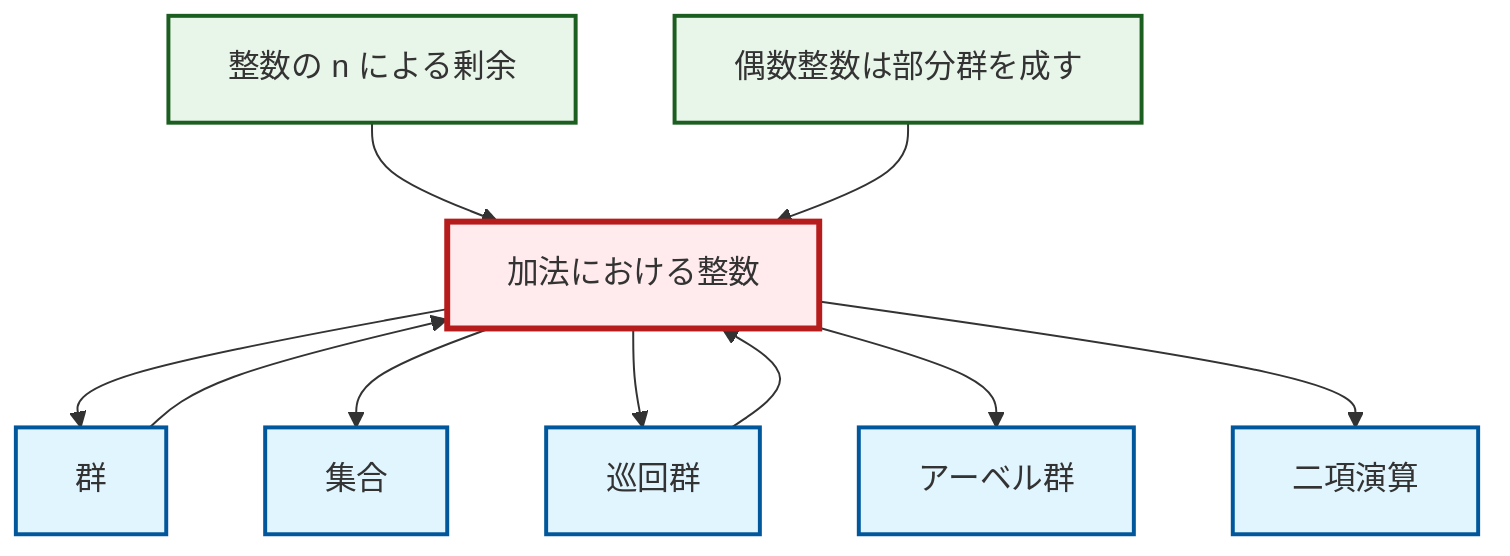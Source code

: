 graph TD
    classDef definition fill:#e1f5fe,stroke:#01579b,stroke-width:2px
    classDef theorem fill:#f3e5f5,stroke:#4a148c,stroke-width:2px
    classDef axiom fill:#fff3e0,stroke:#e65100,stroke-width:2px
    classDef example fill:#e8f5e9,stroke:#1b5e20,stroke-width:2px
    classDef current fill:#ffebee,stroke:#b71c1c,stroke-width:3px
    ex-even-integers-subgroup["偶数整数は部分群を成す"]:::example
    def-group["群"]:::definition
    ex-quotient-integers-mod-n["整数の n による剰余"]:::example
    ex-integers-addition["加法における整数"]:::example
    def-binary-operation["二項演算"]:::definition
    def-cyclic-group["巡回群"]:::definition
    def-abelian-group["アーベル群"]:::definition
    def-set["集合"]:::definition
    ex-integers-addition --> def-group
    def-group --> ex-integers-addition
    ex-integers-addition --> def-set
    ex-quotient-integers-mod-n --> ex-integers-addition
    ex-integers-addition --> def-cyclic-group
    def-cyclic-group --> ex-integers-addition
    ex-integers-addition --> def-abelian-group
    ex-even-integers-subgroup --> ex-integers-addition
    ex-integers-addition --> def-binary-operation
    class ex-integers-addition current